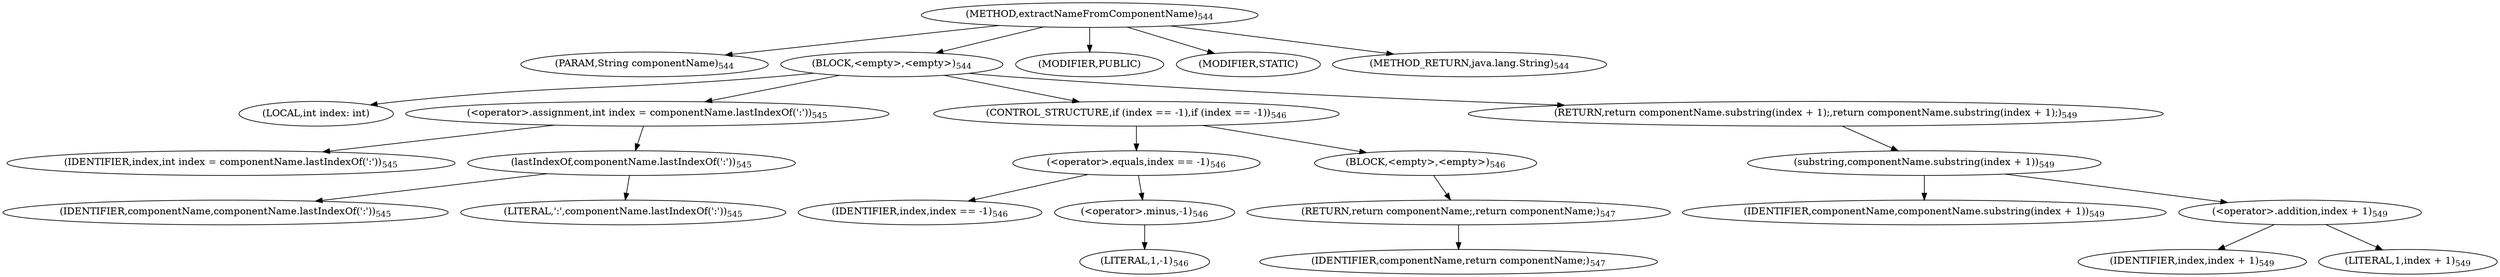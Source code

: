 digraph "extractNameFromComponentName" {  
"620" [label = <(METHOD,extractNameFromComponentName)<SUB>544</SUB>> ]
"621" [label = <(PARAM,String componentName)<SUB>544</SUB>> ]
"622" [label = <(BLOCK,&lt;empty&gt;,&lt;empty&gt;)<SUB>544</SUB>> ]
"623" [label = <(LOCAL,int index: int)> ]
"624" [label = <(&lt;operator&gt;.assignment,int index = componentName.lastIndexOf(':'))<SUB>545</SUB>> ]
"625" [label = <(IDENTIFIER,index,int index = componentName.lastIndexOf(':'))<SUB>545</SUB>> ]
"626" [label = <(lastIndexOf,componentName.lastIndexOf(':'))<SUB>545</SUB>> ]
"627" [label = <(IDENTIFIER,componentName,componentName.lastIndexOf(':'))<SUB>545</SUB>> ]
"628" [label = <(LITERAL,':',componentName.lastIndexOf(':'))<SUB>545</SUB>> ]
"629" [label = <(CONTROL_STRUCTURE,if (index == -1),if (index == -1))<SUB>546</SUB>> ]
"630" [label = <(&lt;operator&gt;.equals,index == -1)<SUB>546</SUB>> ]
"631" [label = <(IDENTIFIER,index,index == -1)<SUB>546</SUB>> ]
"632" [label = <(&lt;operator&gt;.minus,-1)<SUB>546</SUB>> ]
"633" [label = <(LITERAL,1,-1)<SUB>546</SUB>> ]
"634" [label = <(BLOCK,&lt;empty&gt;,&lt;empty&gt;)<SUB>546</SUB>> ]
"635" [label = <(RETURN,return componentName;,return componentName;)<SUB>547</SUB>> ]
"636" [label = <(IDENTIFIER,componentName,return componentName;)<SUB>547</SUB>> ]
"637" [label = <(RETURN,return componentName.substring(index + 1);,return componentName.substring(index + 1);)<SUB>549</SUB>> ]
"638" [label = <(substring,componentName.substring(index + 1))<SUB>549</SUB>> ]
"639" [label = <(IDENTIFIER,componentName,componentName.substring(index + 1))<SUB>549</SUB>> ]
"640" [label = <(&lt;operator&gt;.addition,index + 1)<SUB>549</SUB>> ]
"641" [label = <(IDENTIFIER,index,index + 1)<SUB>549</SUB>> ]
"642" [label = <(LITERAL,1,index + 1)<SUB>549</SUB>> ]
"643" [label = <(MODIFIER,PUBLIC)> ]
"644" [label = <(MODIFIER,STATIC)> ]
"645" [label = <(METHOD_RETURN,java.lang.String)<SUB>544</SUB>> ]
  "620" -> "621" 
  "620" -> "622" 
  "620" -> "643" 
  "620" -> "644" 
  "620" -> "645" 
  "622" -> "623" 
  "622" -> "624" 
  "622" -> "629" 
  "622" -> "637" 
  "624" -> "625" 
  "624" -> "626" 
  "626" -> "627" 
  "626" -> "628" 
  "629" -> "630" 
  "629" -> "634" 
  "630" -> "631" 
  "630" -> "632" 
  "632" -> "633" 
  "634" -> "635" 
  "635" -> "636" 
  "637" -> "638" 
  "638" -> "639" 
  "638" -> "640" 
  "640" -> "641" 
  "640" -> "642" 
}
